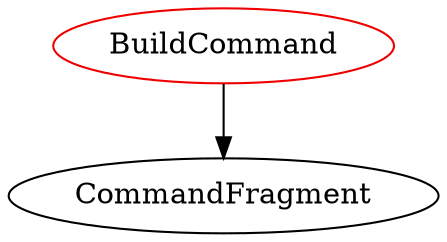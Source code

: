 digraph buildcommand{
BuildCommand -> CommandFragment;
BuildCommand	[shape=oval, color=red2, label="BuildCommand"];
}
